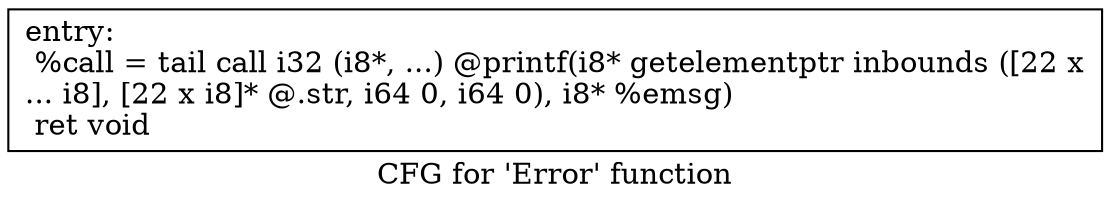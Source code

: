 digraph "CFG for 'Error' function" {
	label="CFG for 'Error' function";

	Node0x9612c10 [shape=record,label="{entry:\l  %call = tail call i32 (i8*, ...) @printf(i8* getelementptr inbounds ([22 x\l... i8], [22 x i8]* @.str, i64 0, i64 0), i8* %emsg)\l  ret void\l}"];
}
